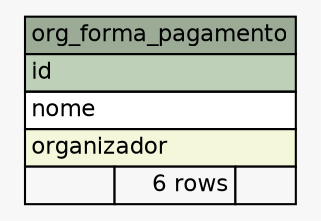 // dot 2.38.0 on Windows 10 10.0
// SchemaSpy rev 590
digraph "org_forma_pagamento" {
  graph [
    rankdir="RL"
    bgcolor="#f7f7f7"
    nodesep="0.18"
    ranksep="0.46"
    fontname="Helvetica"
    fontsize="11"
  ];
  node [
    fontname="Helvetica"
    fontsize="11"
    shape="plaintext"
  ];
  edge [
    arrowsize="0.8"
  ];
  "org_forma_pagamento" [
    label=<
    <TABLE BORDER="0" CELLBORDER="1" CELLSPACING="0" BGCOLOR="#ffffff">
      <TR><TD COLSPAN="3" BGCOLOR="#9bab96" ALIGN="CENTER">org_forma_pagamento</TD></TR>
      <TR><TD PORT="id" COLSPAN="3" BGCOLOR="#bed1b8" ALIGN="LEFT">id</TD></TR>
      <TR><TD PORT="nome" COLSPAN="3" ALIGN="LEFT">nome</TD></TR>
      <TR><TD PORT="organizador" COLSPAN="3" BGCOLOR="#f4f7da" ALIGN="LEFT">organizador</TD></TR>
      <TR><TD ALIGN="LEFT" BGCOLOR="#f7f7f7">  </TD><TD ALIGN="RIGHT" BGCOLOR="#f7f7f7">6 rows</TD><TD ALIGN="RIGHT" BGCOLOR="#f7f7f7">  </TD></TR>
    </TABLE>>
    URL="tables/org_forma_pagamento.html"
    tooltip="org_forma_pagamento"
  ];
}
